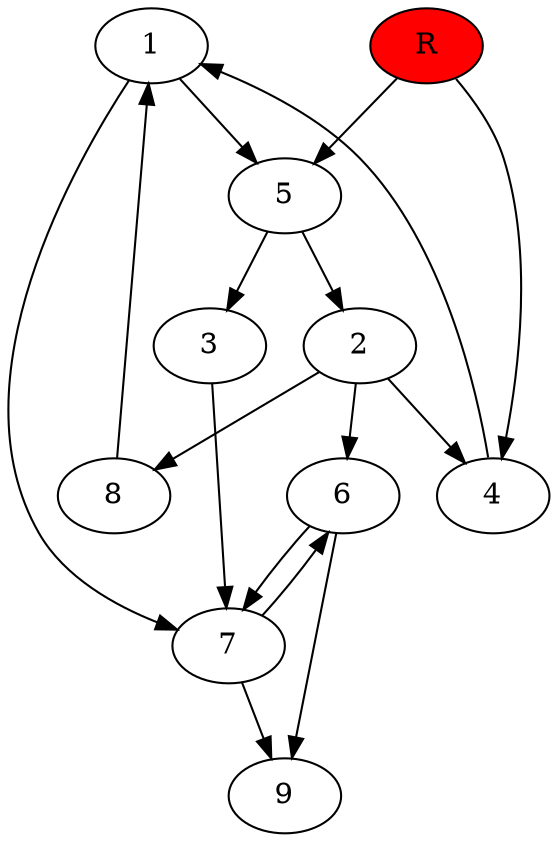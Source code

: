digraph prb5209 {
	1
	2
	3
	4
	5
	6
	7
	8
	R [fillcolor="#ff0000" style=filled]
	1 -> 5
	1 -> 7
	2 -> 4
	2 -> 6
	2 -> 8
	3 -> 7
	4 -> 1
	5 -> 2
	5 -> 3
	6 -> 7
	6 -> 9
	7 -> 6
	7 -> 9
	8 -> 1
	R -> 4
	R -> 5
}
